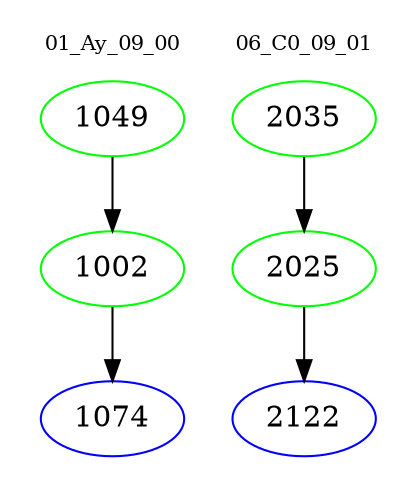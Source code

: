 digraph{
subgraph cluster_0 {
color = white
label = "01_Ay_09_00";
fontsize=10;
T0_1049 [label="1049", color="green"]
T0_1049 -> T0_1002 [color="black"]
T0_1002 [label="1002", color="green"]
T0_1002 -> T0_1074 [color="black"]
T0_1074 [label="1074", color="blue"]
}
subgraph cluster_1 {
color = white
label = "06_C0_09_01";
fontsize=10;
T1_2035 [label="2035", color="green"]
T1_2035 -> T1_2025 [color="black"]
T1_2025 [label="2025", color="green"]
T1_2025 -> T1_2122 [color="black"]
T1_2122 [label="2122", color="blue"]
}
}
